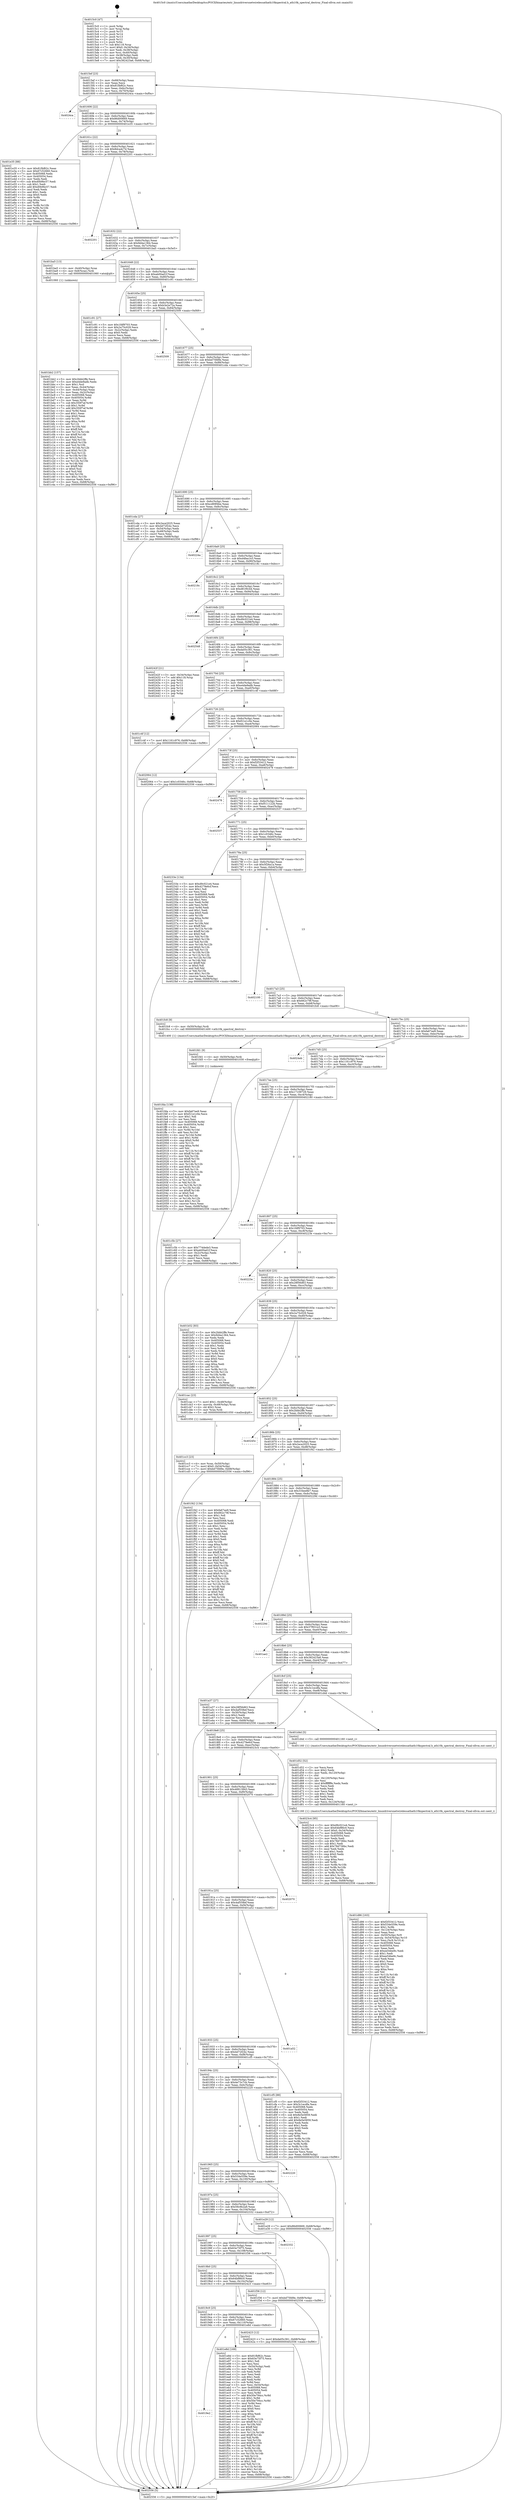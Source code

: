 digraph "0x4015c0" {
  label = "0x4015c0 (/mnt/c/Users/mathe/Desktop/tcc/POCII/binaries/extr_linuxdriversnetwirelessathath10kspectral.h_ath10k_spectral_destroy_Final-ollvm.out::main(0))"
  labelloc = "t"
  node[shape=record]

  Entry [label="",width=0.3,height=0.3,shape=circle,fillcolor=black,style=filled]
  "0x4015ef" [label="{
     0x4015ef [23]\l
     | [instrs]\l
     &nbsp;&nbsp;0x4015ef \<+3\>: mov -0x68(%rbp),%eax\l
     &nbsp;&nbsp;0x4015f2 \<+2\>: mov %eax,%ecx\l
     &nbsp;&nbsp;0x4015f4 \<+6\>: sub $0x81fbf62c,%ecx\l
     &nbsp;&nbsp;0x4015fa \<+3\>: mov %eax,-0x6c(%rbp)\l
     &nbsp;&nbsp;0x4015fd \<+3\>: mov %ecx,-0x70(%rbp)\l
     &nbsp;&nbsp;0x401600 \<+6\>: je 00000000004024ca \<main+0xf0a\>\l
  }"]
  "0x4024ca" [label="{
     0x4024ca\l
  }", style=dashed]
  "0x401606" [label="{
     0x401606 [22]\l
     | [instrs]\l
     &nbsp;&nbsp;0x401606 \<+5\>: jmp 000000000040160b \<main+0x4b\>\l
     &nbsp;&nbsp;0x40160b \<+3\>: mov -0x6c(%rbp),%eax\l
     &nbsp;&nbsp;0x40160e \<+5\>: sub $0x86d00669,%eax\l
     &nbsp;&nbsp;0x401613 \<+3\>: mov %eax,-0x74(%rbp)\l
     &nbsp;&nbsp;0x401616 \<+6\>: je 0000000000401e35 \<main+0x875\>\l
  }"]
  Exit [label="",width=0.3,height=0.3,shape=circle,fillcolor=black,style=filled,peripheries=2]
  "0x401e35" [label="{
     0x401e35 [88]\l
     | [instrs]\l
     &nbsp;&nbsp;0x401e35 \<+5\>: mov $0x81fbf62c,%eax\l
     &nbsp;&nbsp;0x401e3a \<+5\>: mov $0x67c52660,%ecx\l
     &nbsp;&nbsp;0x401e3f \<+7\>: mov 0x405068,%edx\l
     &nbsp;&nbsp;0x401e46 \<+7\>: mov 0x405054,%esi\l
     &nbsp;&nbsp;0x401e4d \<+2\>: mov %edx,%edi\l
     &nbsp;&nbsp;0x401e4f \<+6\>: sub $0xd0b9bc57,%edi\l
     &nbsp;&nbsp;0x401e55 \<+3\>: sub $0x1,%edi\l
     &nbsp;&nbsp;0x401e58 \<+6\>: add $0xd0b9bc57,%edi\l
     &nbsp;&nbsp;0x401e5e \<+3\>: imul %edi,%edx\l
     &nbsp;&nbsp;0x401e61 \<+3\>: and $0x1,%edx\l
     &nbsp;&nbsp;0x401e64 \<+3\>: cmp $0x0,%edx\l
     &nbsp;&nbsp;0x401e67 \<+4\>: sete %r8b\l
     &nbsp;&nbsp;0x401e6b \<+3\>: cmp $0xa,%esi\l
     &nbsp;&nbsp;0x401e6e \<+4\>: setl %r9b\l
     &nbsp;&nbsp;0x401e72 \<+3\>: mov %r8b,%r10b\l
     &nbsp;&nbsp;0x401e75 \<+3\>: and %r9b,%r10b\l
     &nbsp;&nbsp;0x401e78 \<+3\>: xor %r9b,%r8b\l
     &nbsp;&nbsp;0x401e7b \<+3\>: or %r8b,%r10b\l
     &nbsp;&nbsp;0x401e7e \<+4\>: test $0x1,%r10b\l
     &nbsp;&nbsp;0x401e82 \<+3\>: cmovne %ecx,%eax\l
     &nbsp;&nbsp;0x401e85 \<+3\>: mov %eax,-0x68(%rbp)\l
     &nbsp;&nbsp;0x401e88 \<+5\>: jmp 0000000000402556 \<main+0xf96\>\l
  }"]
  "0x40161c" [label="{
     0x40161c [22]\l
     | [instrs]\l
     &nbsp;&nbsp;0x40161c \<+5\>: jmp 0000000000401621 \<main+0x61\>\l
     &nbsp;&nbsp;0x401621 \<+3\>: mov -0x6c(%rbp),%eax\l
     &nbsp;&nbsp;0x401624 \<+5\>: sub $0x8dca4c7d,%eax\l
     &nbsp;&nbsp;0x401629 \<+3\>: mov %eax,-0x78(%rbp)\l
     &nbsp;&nbsp;0x40162c \<+6\>: je 0000000000402201 \<main+0xc41\>\l
  }"]
  "0x401fda" [label="{
     0x401fda [138]\l
     | [instrs]\l
     &nbsp;&nbsp;0x401fda \<+5\>: mov $0xfa67ee9,%eax\l
     &nbsp;&nbsp;0x401fdf \<+5\>: mov $0xf21e1c0e,%ecx\l
     &nbsp;&nbsp;0x401fe4 \<+2\>: mov $0x1,%dl\l
     &nbsp;&nbsp;0x401fe6 \<+2\>: xor %esi,%esi\l
     &nbsp;&nbsp;0x401fe8 \<+8\>: mov 0x405068,%r8d\l
     &nbsp;&nbsp;0x401ff0 \<+8\>: mov 0x405054,%r9d\l
     &nbsp;&nbsp;0x401ff8 \<+3\>: sub $0x1,%esi\l
     &nbsp;&nbsp;0x401ffb \<+3\>: mov %r8d,%r10d\l
     &nbsp;&nbsp;0x401ffe \<+3\>: add %esi,%r10d\l
     &nbsp;&nbsp;0x402001 \<+4\>: imul %r10d,%r8d\l
     &nbsp;&nbsp;0x402005 \<+4\>: and $0x1,%r8d\l
     &nbsp;&nbsp;0x402009 \<+4\>: cmp $0x0,%r8d\l
     &nbsp;&nbsp;0x40200d \<+4\>: sete %r11b\l
     &nbsp;&nbsp;0x402011 \<+4\>: cmp $0xa,%r9d\l
     &nbsp;&nbsp;0x402015 \<+3\>: setl %bl\l
     &nbsp;&nbsp;0x402018 \<+3\>: mov %r11b,%r14b\l
     &nbsp;&nbsp;0x40201b \<+4\>: xor $0xff,%r14b\l
     &nbsp;&nbsp;0x40201f \<+3\>: mov %bl,%r15b\l
     &nbsp;&nbsp;0x402022 \<+4\>: xor $0xff,%r15b\l
     &nbsp;&nbsp;0x402026 \<+3\>: xor $0x0,%dl\l
     &nbsp;&nbsp;0x402029 \<+3\>: mov %r14b,%r12b\l
     &nbsp;&nbsp;0x40202c \<+4\>: and $0x0,%r12b\l
     &nbsp;&nbsp;0x402030 \<+3\>: and %dl,%r11b\l
     &nbsp;&nbsp;0x402033 \<+3\>: mov %r15b,%r13b\l
     &nbsp;&nbsp;0x402036 \<+4\>: and $0x0,%r13b\l
     &nbsp;&nbsp;0x40203a \<+2\>: and %dl,%bl\l
     &nbsp;&nbsp;0x40203c \<+3\>: or %r11b,%r12b\l
     &nbsp;&nbsp;0x40203f \<+3\>: or %bl,%r13b\l
     &nbsp;&nbsp;0x402042 \<+3\>: xor %r13b,%r12b\l
     &nbsp;&nbsp;0x402045 \<+3\>: or %r15b,%r14b\l
     &nbsp;&nbsp;0x402048 \<+4\>: xor $0xff,%r14b\l
     &nbsp;&nbsp;0x40204c \<+3\>: or $0x0,%dl\l
     &nbsp;&nbsp;0x40204f \<+3\>: and %dl,%r14b\l
     &nbsp;&nbsp;0x402052 \<+3\>: or %r14b,%r12b\l
     &nbsp;&nbsp;0x402055 \<+4\>: test $0x1,%r12b\l
     &nbsp;&nbsp;0x402059 \<+3\>: cmovne %ecx,%eax\l
     &nbsp;&nbsp;0x40205c \<+3\>: mov %eax,-0x68(%rbp)\l
     &nbsp;&nbsp;0x40205f \<+5\>: jmp 0000000000402556 \<main+0xf96\>\l
  }"]
  "0x402201" [label="{
     0x402201\l
  }", style=dashed]
  "0x401632" [label="{
     0x401632 [22]\l
     | [instrs]\l
     &nbsp;&nbsp;0x401632 \<+5\>: jmp 0000000000401637 \<main+0x77\>\l
     &nbsp;&nbsp;0x401637 \<+3\>: mov -0x6c(%rbp),%eax\l
     &nbsp;&nbsp;0x40163a \<+5\>: sub $0x9d4a1364,%eax\l
     &nbsp;&nbsp;0x40163f \<+3\>: mov %eax,-0x7c(%rbp)\l
     &nbsp;&nbsp;0x401642 \<+6\>: je 0000000000401ba5 \<main+0x5e5\>\l
  }"]
  "0x401fd1" [label="{
     0x401fd1 [9]\l
     | [instrs]\l
     &nbsp;&nbsp;0x401fd1 \<+4\>: mov -0x50(%rbp),%rdi\l
     &nbsp;&nbsp;0x401fd5 \<+5\>: call 0000000000401030 \<free@plt\>\l
     | [calls]\l
     &nbsp;&nbsp;0x401030 \{1\} (unknown)\l
  }"]
  "0x401ba5" [label="{
     0x401ba5 [13]\l
     | [instrs]\l
     &nbsp;&nbsp;0x401ba5 \<+4\>: mov -0x40(%rbp),%rax\l
     &nbsp;&nbsp;0x401ba9 \<+4\>: mov 0x8(%rax),%rdi\l
     &nbsp;&nbsp;0x401bad \<+5\>: call 0000000000401060 \<atoi@plt\>\l
     | [calls]\l
     &nbsp;&nbsp;0x401060 \{1\} (unknown)\l
  }"]
  "0x401648" [label="{
     0x401648 [22]\l
     | [instrs]\l
     &nbsp;&nbsp;0x401648 \<+5\>: jmp 000000000040164d \<main+0x8d\>\l
     &nbsp;&nbsp;0x40164d \<+3\>: mov -0x6c(%rbp),%eax\l
     &nbsp;&nbsp;0x401650 \<+5\>: sub $0xab00ad1f,%eax\l
     &nbsp;&nbsp;0x401655 \<+3\>: mov %eax,-0x80(%rbp)\l
     &nbsp;&nbsp;0x401658 \<+6\>: je 0000000000401c91 \<main+0x6d1\>\l
  }"]
  "0x4019e2" [label="{
     0x4019e2\l
  }", style=dashed]
  "0x401c91" [label="{
     0x401c91 [27]\l
     | [instrs]\l
     &nbsp;&nbsp;0x401c91 \<+5\>: mov $0x1fdf9703,%eax\l
     &nbsp;&nbsp;0x401c96 \<+5\>: mov $0x2a75c029,%ecx\l
     &nbsp;&nbsp;0x401c9b \<+3\>: mov -0x2c(%rbp),%edx\l
     &nbsp;&nbsp;0x401c9e \<+3\>: cmp $0x0,%edx\l
     &nbsp;&nbsp;0x401ca1 \<+3\>: cmove %ecx,%eax\l
     &nbsp;&nbsp;0x401ca4 \<+3\>: mov %eax,-0x68(%rbp)\l
     &nbsp;&nbsp;0x401ca7 \<+5\>: jmp 0000000000402556 \<main+0xf96\>\l
  }"]
  "0x40165e" [label="{
     0x40165e [25]\l
     | [instrs]\l
     &nbsp;&nbsp;0x40165e \<+5\>: jmp 0000000000401663 \<main+0xa3\>\l
     &nbsp;&nbsp;0x401663 \<+3\>: mov -0x6c(%rbp),%eax\l
     &nbsp;&nbsp;0x401666 \<+5\>: sub $0xb3e2e72a,%eax\l
     &nbsp;&nbsp;0x40166b \<+6\>: mov %eax,-0x84(%rbp)\l
     &nbsp;&nbsp;0x401671 \<+6\>: je 0000000000402509 \<main+0xf49\>\l
  }"]
  "0x401e8d" [label="{
     0x401e8d [169]\l
     | [instrs]\l
     &nbsp;&nbsp;0x401e8d \<+5\>: mov $0x81fbf62c,%eax\l
     &nbsp;&nbsp;0x401e92 \<+5\>: mov $0x63e75f75,%ecx\l
     &nbsp;&nbsp;0x401e97 \<+2\>: mov $0x1,%dl\l
     &nbsp;&nbsp;0x401e99 \<+2\>: xor %esi,%esi\l
     &nbsp;&nbsp;0x401e9b \<+3\>: mov -0x54(%rbp),%edi\l
     &nbsp;&nbsp;0x401e9e \<+3\>: mov %esi,%r8d\l
     &nbsp;&nbsp;0x401ea1 \<+3\>: sub %edi,%r8d\l
     &nbsp;&nbsp;0x401ea4 \<+2\>: mov %esi,%edi\l
     &nbsp;&nbsp;0x401ea6 \<+3\>: sub $0x1,%edi\l
     &nbsp;&nbsp;0x401ea9 \<+3\>: add %edi,%r8d\l
     &nbsp;&nbsp;0x401eac \<+3\>: sub %r8d,%esi\l
     &nbsp;&nbsp;0x401eaf \<+3\>: mov %esi,-0x54(%rbp)\l
     &nbsp;&nbsp;0x401eb2 \<+7\>: mov 0x405068,%esi\l
     &nbsp;&nbsp;0x401eb9 \<+7\>: mov 0x405054,%edi\l
     &nbsp;&nbsp;0x401ec0 \<+3\>: mov %esi,%r8d\l
     &nbsp;&nbsp;0x401ec3 \<+7\>: add $0x50e794cc,%r8d\l
     &nbsp;&nbsp;0x401eca \<+4\>: sub $0x1,%r8d\l
     &nbsp;&nbsp;0x401ece \<+7\>: sub $0x50e794cc,%r8d\l
     &nbsp;&nbsp;0x401ed5 \<+4\>: imul %r8d,%esi\l
     &nbsp;&nbsp;0x401ed9 \<+3\>: and $0x1,%esi\l
     &nbsp;&nbsp;0x401edc \<+3\>: cmp $0x0,%esi\l
     &nbsp;&nbsp;0x401edf \<+4\>: sete %r9b\l
     &nbsp;&nbsp;0x401ee3 \<+3\>: cmp $0xa,%edi\l
     &nbsp;&nbsp;0x401ee6 \<+4\>: setl %r10b\l
     &nbsp;&nbsp;0x401eea \<+3\>: mov %r9b,%r11b\l
     &nbsp;&nbsp;0x401eed \<+4\>: xor $0xff,%r11b\l
     &nbsp;&nbsp;0x401ef1 \<+3\>: mov %r10b,%bl\l
     &nbsp;&nbsp;0x401ef4 \<+3\>: xor $0xff,%bl\l
     &nbsp;&nbsp;0x401ef7 \<+3\>: xor $0x1,%dl\l
     &nbsp;&nbsp;0x401efa \<+3\>: mov %r11b,%r14b\l
     &nbsp;&nbsp;0x401efd \<+4\>: and $0xff,%r14b\l
     &nbsp;&nbsp;0x401f01 \<+3\>: and %dl,%r9b\l
     &nbsp;&nbsp;0x401f04 \<+3\>: mov %bl,%r15b\l
     &nbsp;&nbsp;0x401f07 \<+4\>: and $0xff,%r15b\l
     &nbsp;&nbsp;0x401f0b \<+3\>: and %dl,%r10b\l
     &nbsp;&nbsp;0x401f0e \<+3\>: or %r9b,%r14b\l
     &nbsp;&nbsp;0x401f11 \<+3\>: or %r10b,%r15b\l
     &nbsp;&nbsp;0x401f14 \<+3\>: xor %r15b,%r14b\l
     &nbsp;&nbsp;0x401f17 \<+3\>: or %bl,%r11b\l
     &nbsp;&nbsp;0x401f1a \<+4\>: xor $0xff,%r11b\l
     &nbsp;&nbsp;0x401f1e \<+3\>: or $0x1,%dl\l
     &nbsp;&nbsp;0x401f21 \<+3\>: and %dl,%r11b\l
     &nbsp;&nbsp;0x401f24 \<+3\>: or %r11b,%r14b\l
     &nbsp;&nbsp;0x401f27 \<+4\>: test $0x1,%r14b\l
     &nbsp;&nbsp;0x401f2b \<+3\>: cmovne %ecx,%eax\l
     &nbsp;&nbsp;0x401f2e \<+3\>: mov %eax,-0x68(%rbp)\l
     &nbsp;&nbsp;0x401f31 \<+5\>: jmp 0000000000402556 \<main+0xf96\>\l
  }"]
  "0x402509" [label="{
     0x402509\l
  }", style=dashed]
  "0x401677" [label="{
     0x401677 [25]\l
     | [instrs]\l
     &nbsp;&nbsp;0x401677 \<+5\>: jmp 000000000040167c \<main+0xbc\>\l
     &nbsp;&nbsp;0x40167c \<+3\>: mov -0x6c(%rbp),%eax\l
     &nbsp;&nbsp;0x40167f \<+5\>: sub $0xbd75fd9e,%eax\l
     &nbsp;&nbsp;0x401684 \<+6\>: mov %eax,-0x88(%rbp)\l
     &nbsp;&nbsp;0x40168a \<+6\>: je 0000000000401cda \<main+0x71a\>\l
  }"]
  "0x4019c9" [label="{
     0x4019c9 [25]\l
     | [instrs]\l
     &nbsp;&nbsp;0x4019c9 \<+5\>: jmp 00000000004019ce \<main+0x40e\>\l
     &nbsp;&nbsp;0x4019ce \<+3\>: mov -0x6c(%rbp),%eax\l
     &nbsp;&nbsp;0x4019d1 \<+5\>: sub $0x67c52660,%eax\l
     &nbsp;&nbsp;0x4019d6 \<+6\>: mov %eax,-0x110(%rbp)\l
     &nbsp;&nbsp;0x4019dc \<+6\>: je 0000000000401e8d \<main+0x8cd\>\l
  }"]
  "0x401cda" [label="{
     0x401cda [27]\l
     | [instrs]\l
     &nbsp;&nbsp;0x401cda \<+5\>: mov $0x2ece2025,%eax\l
     &nbsp;&nbsp;0x401cdf \<+5\>: mov $0x4d72f24c,%ecx\l
     &nbsp;&nbsp;0x401ce4 \<+3\>: mov -0x54(%rbp),%edx\l
     &nbsp;&nbsp;0x401ce7 \<+3\>: cmp -0x48(%rbp),%edx\l
     &nbsp;&nbsp;0x401cea \<+3\>: cmovl %ecx,%eax\l
     &nbsp;&nbsp;0x401ced \<+3\>: mov %eax,-0x68(%rbp)\l
     &nbsp;&nbsp;0x401cf0 \<+5\>: jmp 0000000000402556 \<main+0xf96\>\l
  }"]
  "0x401690" [label="{
     0x401690 [25]\l
     | [instrs]\l
     &nbsp;&nbsp;0x401690 \<+5\>: jmp 0000000000401695 \<main+0xd5\>\l
     &nbsp;&nbsp;0x401695 \<+3\>: mov -0x6c(%rbp),%eax\l
     &nbsp;&nbsp;0x401698 \<+5\>: sub $0xcd69f4be,%eax\l
     &nbsp;&nbsp;0x40169d \<+6\>: mov %eax,-0x8c(%rbp)\l
     &nbsp;&nbsp;0x4016a3 \<+6\>: je 000000000040224a \<main+0xc8a\>\l
  }"]
  "0x402423" [label="{
     0x402423 [12]\l
     | [instrs]\l
     &nbsp;&nbsp;0x402423 \<+7\>: movl $0xda05c361,-0x68(%rbp)\l
     &nbsp;&nbsp;0x40242a \<+5\>: jmp 0000000000402556 \<main+0xf96\>\l
  }"]
  "0x40224a" [label="{
     0x40224a\l
  }", style=dashed]
  "0x4016a9" [label="{
     0x4016a9 [25]\l
     | [instrs]\l
     &nbsp;&nbsp;0x4016a9 \<+5\>: jmp 00000000004016ae \<main+0xee\>\l
     &nbsp;&nbsp;0x4016ae \<+3\>: mov -0x6c(%rbp),%eax\l
     &nbsp;&nbsp;0x4016b1 \<+5\>: sub $0xd4fea1e3,%eax\l
     &nbsp;&nbsp;0x4016b6 \<+6\>: mov %eax,-0x90(%rbp)\l
     &nbsp;&nbsp;0x4016bc \<+6\>: je 000000000040218c \<main+0xbcc\>\l
  }"]
  "0x4019b0" [label="{
     0x4019b0 [25]\l
     | [instrs]\l
     &nbsp;&nbsp;0x4019b0 \<+5\>: jmp 00000000004019b5 \<main+0x3f5\>\l
     &nbsp;&nbsp;0x4019b5 \<+3\>: mov -0x6c(%rbp),%eax\l
     &nbsp;&nbsp;0x4019b8 \<+5\>: sub $0x64bf86c0,%eax\l
     &nbsp;&nbsp;0x4019bd \<+6\>: mov %eax,-0x10c(%rbp)\l
     &nbsp;&nbsp;0x4019c3 \<+6\>: je 0000000000402423 \<main+0xe63\>\l
  }"]
  "0x40218c" [label="{
     0x40218c\l
  }", style=dashed]
  "0x4016c2" [label="{
     0x4016c2 [25]\l
     | [instrs]\l
     &nbsp;&nbsp;0x4016c2 \<+5\>: jmp 00000000004016c7 \<main+0x107\>\l
     &nbsp;&nbsp;0x4016c7 \<+3\>: mov -0x6c(%rbp),%eax\l
     &nbsp;&nbsp;0x4016ca \<+5\>: sub $0xd81f0c44,%eax\l
     &nbsp;&nbsp;0x4016cf \<+6\>: mov %eax,-0x94(%rbp)\l
     &nbsp;&nbsp;0x4016d5 \<+6\>: je 0000000000402444 \<main+0xe84\>\l
  }"]
  "0x401f36" [label="{
     0x401f36 [12]\l
     | [instrs]\l
     &nbsp;&nbsp;0x401f36 \<+7\>: movl $0xbd75fd9e,-0x68(%rbp)\l
     &nbsp;&nbsp;0x401f3d \<+5\>: jmp 0000000000402556 \<main+0xf96\>\l
  }"]
  "0x402444" [label="{
     0x402444\l
  }", style=dashed]
  "0x4016db" [label="{
     0x4016db [25]\l
     | [instrs]\l
     &nbsp;&nbsp;0x4016db \<+5\>: jmp 00000000004016e0 \<main+0x120\>\l
     &nbsp;&nbsp;0x4016e0 \<+3\>: mov -0x6c(%rbp),%eax\l
     &nbsp;&nbsp;0x4016e3 \<+5\>: sub $0xd9c021e4,%eax\l
     &nbsp;&nbsp;0x4016e8 \<+6\>: mov %eax,-0x98(%rbp)\l
     &nbsp;&nbsp;0x4016ee \<+6\>: je 0000000000402548 \<main+0xf88\>\l
  }"]
  "0x401997" [label="{
     0x401997 [25]\l
     | [instrs]\l
     &nbsp;&nbsp;0x401997 \<+5\>: jmp 000000000040199c \<main+0x3dc\>\l
     &nbsp;&nbsp;0x40199c \<+3\>: mov -0x6c(%rbp),%eax\l
     &nbsp;&nbsp;0x40199f \<+5\>: sub $0x63e75f75,%eax\l
     &nbsp;&nbsp;0x4019a4 \<+6\>: mov %eax,-0x108(%rbp)\l
     &nbsp;&nbsp;0x4019aa \<+6\>: je 0000000000401f36 \<main+0x976\>\l
  }"]
  "0x402548" [label="{
     0x402548\l
  }", style=dashed]
  "0x4016f4" [label="{
     0x4016f4 [25]\l
     | [instrs]\l
     &nbsp;&nbsp;0x4016f4 \<+5\>: jmp 00000000004016f9 \<main+0x139\>\l
     &nbsp;&nbsp;0x4016f9 \<+3\>: mov -0x6c(%rbp),%eax\l
     &nbsp;&nbsp;0x4016fc \<+5\>: sub $0xda05c361,%eax\l
     &nbsp;&nbsp;0x401701 \<+6\>: mov %eax,-0x9c(%rbp)\l
     &nbsp;&nbsp;0x401707 \<+6\>: je 000000000040242f \<main+0xe6f\>\l
  }"]
  "0x402332" [label="{
     0x402332\l
  }", style=dashed]
  "0x40242f" [label="{
     0x40242f [21]\l
     | [instrs]\l
     &nbsp;&nbsp;0x40242f \<+3\>: mov -0x34(%rbp),%eax\l
     &nbsp;&nbsp;0x402432 \<+7\>: add $0x118,%rsp\l
     &nbsp;&nbsp;0x402439 \<+1\>: pop %rbx\l
     &nbsp;&nbsp;0x40243a \<+2\>: pop %r12\l
     &nbsp;&nbsp;0x40243c \<+2\>: pop %r13\l
     &nbsp;&nbsp;0x40243e \<+2\>: pop %r14\l
     &nbsp;&nbsp;0x402440 \<+2\>: pop %r15\l
     &nbsp;&nbsp;0x402442 \<+1\>: pop %rbp\l
     &nbsp;&nbsp;0x402443 \<+1\>: ret\l
  }"]
  "0x40170d" [label="{
     0x40170d [25]\l
     | [instrs]\l
     &nbsp;&nbsp;0x40170d \<+5\>: jmp 0000000000401712 \<main+0x152\>\l
     &nbsp;&nbsp;0x401712 \<+3\>: mov -0x6c(%rbp),%eax\l
     &nbsp;&nbsp;0x401715 \<+5\>: sub $0xe4de9adb,%eax\l
     &nbsp;&nbsp;0x40171a \<+6\>: mov %eax,-0xa0(%rbp)\l
     &nbsp;&nbsp;0x401720 \<+6\>: je 0000000000401c4f \<main+0x68f\>\l
  }"]
  "0x40197e" [label="{
     0x40197e [25]\l
     | [instrs]\l
     &nbsp;&nbsp;0x40197e \<+5\>: jmp 0000000000401983 \<main+0x3c3\>\l
     &nbsp;&nbsp;0x401983 \<+3\>: mov -0x6c(%rbp),%eax\l
     &nbsp;&nbsp;0x401986 \<+5\>: sub $0x59c9b2a9,%eax\l
     &nbsp;&nbsp;0x40198b \<+6\>: mov %eax,-0x104(%rbp)\l
     &nbsp;&nbsp;0x401991 \<+6\>: je 0000000000402332 \<main+0xd72\>\l
  }"]
  "0x401c4f" [label="{
     0x401c4f [12]\l
     | [instrs]\l
     &nbsp;&nbsp;0x401c4f \<+7\>: movl $0x1161c976,-0x68(%rbp)\l
     &nbsp;&nbsp;0x401c56 \<+5\>: jmp 0000000000402556 \<main+0xf96\>\l
  }"]
  "0x401726" [label="{
     0x401726 [25]\l
     | [instrs]\l
     &nbsp;&nbsp;0x401726 \<+5\>: jmp 000000000040172b \<main+0x16b\>\l
     &nbsp;&nbsp;0x40172b \<+3\>: mov -0x6c(%rbp),%eax\l
     &nbsp;&nbsp;0x40172e \<+5\>: sub $0xf21e1c0e,%eax\l
     &nbsp;&nbsp;0x401733 \<+6\>: mov %eax,-0xa4(%rbp)\l
     &nbsp;&nbsp;0x401739 \<+6\>: je 0000000000402064 \<main+0xaa4\>\l
  }"]
  "0x401e29" [label="{
     0x401e29 [12]\l
     | [instrs]\l
     &nbsp;&nbsp;0x401e29 \<+7\>: movl $0x86d00669,-0x68(%rbp)\l
     &nbsp;&nbsp;0x401e30 \<+5\>: jmp 0000000000402556 \<main+0xf96\>\l
  }"]
  "0x402064" [label="{
     0x402064 [12]\l
     | [instrs]\l
     &nbsp;&nbsp;0x402064 \<+7\>: movl $0x1c0346c,-0x68(%rbp)\l
     &nbsp;&nbsp;0x40206b \<+5\>: jmp 0000000000402556 \<main+0xf96\>\l
  }"]
  "0x40173f" [label="{
     0x40173f [25]\l
     | [instrs]\l
     &nbsp;&nbsp;0x40173f \<+5\>: jmp 0000000000401744 \<main+0x184\>\l
     &nbsp;&nbsp;0x401744 \<+3\>: mov -0x6c(%rbp),%eax\l
     &nbsp;&nbsp;0x401747 \<+5\>: sub $0xf2f33412,%eax\l
     &nbsp;&nbsp;0x40174c \<+6\>: mov %eax,-0xa8(%rbp)\l
     &nbsp;&nbsp;0x401752 \<+6\>: je 0000000000402478 \<main+0xeb8\>\l
  }"]
  "0x401965" [label="{
     0x401965 [25]\l
     | [instrs]\l
     &nbsp;&nbsp;0x401965 \<+5\>: jmp 000000000040196a \<main+0x3aa\>\l
     &nbsp;&nbsp;0x40196a \<+3\>: mov -0x6c(%rbp),%eax\l
     &nbsp;&nbsp;0x40196d \<+5\>: sub $0x534e559e,%eax\l
     &nbsp;&nbsp;0x401972 \<+6\>: mov %eax,-0x100(%rbp)\l
     &nbsp;&nbsp;0x401978 \<+6\>: je 0000000000401e29 \<main+0x869\>\l
  }"]
  "0x402478" [label="{
     0x402478\l
  }", style=dashed]
  "0x401758" [label="{
     0x401758 [25]\l
     | [instrs]\l
     &nbsp;&nbsp;0x401758 \<+5\>: jmp 000000000040175d \<main+0x19d\>\l
     &nbsp;&nbsp;0x40175d \<+3\>: mov -0x6c(%rbp),%eax\l
     &nbsp;&nbsp;0x401760 \<+5\>: sub $0xf511122b,%eax\l
     &nbsp;&nbsp;0x401765 \<+6\>: mov %eax,-0xac(%rbp)\l
     &nbsp;&nbsp;0x40176b \<+6\>: je 0000000000402537 \<main+0xf77\>\l
  }"]
  "0x402220" [label="{
     0x402220\l
  }", style=dashed]
  "0x402537" [label="{
     0x402537\l
  }", style=dashed]
  "0x401771" [label="{
     0x401771 [25]\l
     | [instrs]\l
     &nbsp;&nbsp;0x401771 \<+5\>: jmp 0000000000401776 \<main+0x1b6\>\l
     &nbsp;&nbsp;0x401776 \<+3\>: mov -0x6c(%rbp),%eax\l
     &nbsp;&nbsp;0x401779 \<+5\>: sub $0x1c0346c,%eax\l
     &nbsp;&nbsp;0x40177e \<+6\>: mov %eax,-0xb0(%rbp)\l
     &nbsp;&nbsp;0x401784 \<+6\>: je 000000000040233e \<main+0xd7e\>\l
  }"]
  "0x401d86" [label="{
     0x401d86 [163]\l
     | [instrs]\l
     &nbsp;&nbsp;0x401d86 \<+5\>: mov $0xf2f33412,%ecx\l
     &nbsp;&nbsp;0x401d8b \<+5\>: mov $0x534e559e,%edx\l
     &nbsp;&nbsp;0x401d90 \<+3\>: mov $0x1,%r8b\l
     &nbsp;&nbsp;0x401d93 \<+6\>: mov -0x124(%rbp),%esi\l
     &nbsp;&nbsp;0x401d99 \<+3\>: imul %eax,%esi\l
     &nbsp;&nbsp;0x401d9c \<+4\>: mov -0x50(%rbp),%r9\l
     &nbsp;&nbsp;0x401da0 \<+4\>: movslq -0x54(%rbp),%r10\l
     &nbsp;&nbsp;0x401da4 \<+4\>: mov %esi,(%r9,%r10,4)\l
     &nbsp;&nbsp;0x401da8 \<+7\>: mov 0x405068,%eax\l
     &nbsp;&nbsp;0x401daf \<+7\>: mov 0x405054,%esi\l
     &nbsp;&nbsp;0x401db6 \<+2\>: mov %eax,%edi\l
     &nbsp;&nbsp;0x401db8 \<+6\>: add $0xee54be9c,%edi\l
     &nbsp;&nbsp;0x401dbe \<+3\>: sub $0x1,%edi\l
     &nbsp;&nbsp;0x401dc1 \<+6\>: sub $0xee54be9c,%edi\l
     &nbsp;&nbsp;0x401dc7 \<+3\>: imul %edi,%eax\l
     &nbsp;&nbsp;0x401dca \<+3\>: and $0x1,%eax\l
     &nbsp;&nbsp;0x401dcd \<+3\>: cmp $0x0,%eax\l
     &nbsp;&nbsp;0x401dd0 \<+4\>: sete %r11b\l
     &nbsp;&nbsp;0x401dd4 \<+3\>: cmp $0xa,%esi\l
     &nbsp;&nbsp;0x401dd7 \<+3\>: setl %bl\l
     &nbsp;&nbsp;0x401dda \<+3\>: mov %r11b,%r14b\l
     &nbsp;&nbsp;0x401ddd \<+4\>: xor $0xff,%r14b\l
     &nbsp;&nbsp;0x401de1 \<+3\>: mov %bl,%r15b\l
     &nbsp;&nbsp;0x401de4 \<+4\>: xor $0xff,%r15b\l
     &nbsp;&nbsp;0x401de8 \<+4\>: xor $0x1,%r8b\l
     &nbsp;&nbsp;0x401dec \<+3\>: mov %r14b,%r12b\l
     &nbsp;&nbsp;0x401def \<+4\>: and $0xff,%r12b\l
     &nbsp;&nbsp;0x401df3 \<+3\>: and %r8b,%r11b\l
     &nbsp;&nbsp;0x401df6 \<+3\>: mov %r15b,%r13b\l
     &nbsp;&nbsp;0x401df9 \<+4\>: and $0xff,%r13b\l
     &nbsp;&nbsp;0x401dfd \<+3\>: and %r8b,%bl\l
     &nbsp;&nbsp;0x401e00 \<+3\>: or %r11b,%r12b\l
     &nbsp;&nbsp;0x401e03 \<+3\>: or %bl,%r13b\l
     &nbsp;&nbsp;0x401e06 \<+3\>: xor %r13b,%r12b\l
     &nbsp;&nbsp;0x401e09 \<+3\>: or %r15b,%r14b\l
     &nbsp;&nbsp;0x401e0c \<+4\>: xor $0xff,%r14b\l
     &nbsp;&nbsp;0x401e10 \<+4\>: or $0x1,%r8b\l
     &nbsp;&nbsp;0x401e14 \<+3\>: and %r8b,%r14b\l
     &nbsp;&nbsp;0x401e17 \<+3\>: or %r14b,%r12b\l
     &nbsp;&nbsp;0x401e1a \<+4\>: test $0x1,%r12b\l
     &nbsp;&nbsp;0x401e1e \<+3\>: cmovne %edx,%ecx\l
     &nbsp;&nbsp;0x401e21 \<+3\>: mov %ecx,-0x68(%rbp)\l
     &nbsp;&nbsp;0x401e24 \<+5\>: jmp 0000000000402556 \<main+0xf96\>\l
  }"]
  "0x40233e" [label="{
     0x40233e [134]\l
     | [instrs]\l
     &nbsp;&nbsp;0x40233e \<+5\>: mov $0xd9c021e4,%eax\l
     &nbsp;&nbsp;0x402343 \<+5\>: mov $0x4279e6cf,%ecx\l
     &nbsp;&nbsp;0x402348 \<+2\>: mov $0x1,%dl\l
     &nbsp;&nbsp;0x40234a \<+2\>: xor %esi,%esi\l
     &nbsp;&nbsp;0x40234c \<+7\>: mov 0x405068,%edi\l
     &nbsp;&nbsp;0x402353 \<+8\>: mov 0x405054,%r8d\l
     &nbsp;&nbsp;0x40235b \<+3\>: sub $0x1,%esi\l
     &nbsp;&nbsp;0x40235e \<+3\>: mov %edi,%r9d\l
     &nbsp;&nbsp;0x402361 \<+3\>: add %esi,%r9d\l
     &nbsp;&nbsp;0x402364 \<+4\>: imul %r9d,%edi\l
     &nbsp;&nbsp;0x402368 \<+3\>: and $0x1,%edi\l
     &nbsp;&nbsp;0x40236b \<+3\>: cmp $0x0,%edi\l
     &nbsp;&nbsp;0x40236e \<+4\>: sete %r10b\l
     &nbsp;&nbsp;0x402372 \<+4\>: cmp $0xa,%r8d\l
     &nbsp;&nbsp;0x402376 \<+4\>: setl %r11b\l
     &nbsp;&nbsp;0x40237a \<+3\>: mov %r10b,%bl\l
     &nbsp;&nbsp;0x40237d \<+3\>: xor $0xff,%bl\l
     &nbsp;&nbsp;0x402380 \<+3\>: mov %r11b,%r14b\l
     &nbsp;&nbsp;0x402383 \<+4\>: xor $0xff,%r14b\l
     &nbsp;&nbsp;0x402387 \<+3\>: xor $0x0,%dl\l
     &nbsp;&nbsp;0x40238a \<+3\>: mov %bl,%r15b\l
     &nbsp;&nbsp;0x40238d \<+4\>: and $0x0,%r15b\l
     &nbsp;&nbsp;0x402391 \<+3\>: and %dl,%r10b\l
     &nbsp;&nbsp;0x402394 \<+3\>: mov %r14b,%r12b\l
     &nbsp;&nbsp;0x402397 \<+4\>: and $0x0,%r12b\l
     &nbsp;&nbsp;0x40239b \<+3\>: and %dl,%r11b\l
     &nbsp;&nbsp;0x40239e \<+3\>: or %r10b,%r15b\l
     &nbsp;&nbsp;0x4023a1 \<+3\>: or %r11b,%r12b\l
     &nbsp;&nbsp;0x4023a4 \<+3\>: xor %r12b,%r15b\l
     &nbsp;&nbsp;0x4023a7 \<+3\>: or %r14b,%bl\l
     &nbsp;&nbsp;0x4023aa \<+3\>: xor $0xff,%bl\l
     &nbsp;&nbsp;0x4023ad \<+3\>: or $0x0,%dl\l
     &nbsp;&nbsp;0x4023b0 \<+2\>: and %dl,%bl\l
     &nbsp;&nbsp;0x4023b2 \<+3\>: or %bl,%r15b\l
     &nbsp;&nbsp;0x4023b5 \<+4\>: test $0x1,%r15b\l
     &nbsp;&nbsp;0x4023b9 \<+3\>: cmovne %ecx,%eax\l
     &nbsp;&nbsp;0x4023bc \<+3\>: mov %eax,-0x68(%rbp)\l
     &nbsp;&nbsp;0x4023bf \<+5\>: jmp 0000000000402556 \<main+0xf96\>\l
  }"]
  "0x40178a" [label="{
     0x40178a [25]\l
     | [instrs]\l
     &nbsp;&nbsp;0x40178a \<+5\>: jmp 000000000040178f \<main+0x1cf\>\l
     &nbsp;&nbsp;0x40178f \<+3\>: mov -0x6c(%rbp),%eax\l
     &nbsp;&nbsp;0x401792 \<+5\>: sub $0x5f26a1a,%eax\l
     &nbsp;&nbsp;0x401797 \<+6\>: mov %eax,-0xb4(%rbp)\l
     &nbsp;&nbsp;0x40179d \<+6\>: je 0000000000402100 \<main+0xb40\>\l
  }"]
  "0x401d52" [label="{
     0x401d52 [52]\l
     | [instrs]\l
     &nbsp;&nbsp;0x401d52 \<+2\>: xor %ecx,%ecx\l
     &nbsp;&nbsp;0x401d54 \<+5\>: mov $0x2,%edx\l
     &nbsp;&nbsp;0x401d59 \<+6\>: mov %edx,-0x120(%rbp)\l
     &nbsp;&nbsp;0x401d5f \<+1\>: cltd\l
     &nbsp;&nbsp;0x401d60 \<+6\>: mov -0x120(%rbp),%esi\l
     &nbsp;&nbsp;0x401d66 \<+2\>: idiv %esi\l
     &nbsp;&nbsp;0x401d68 \<+6\>: imul $0xfffffffe,%edx,%edx\l
     &nbsp;&nbsp;0x401d6e \<+2\>: mov %ecx,%edi\l
     &nbsp;&nbsp;0x401d70 \<+2\>: sub %edx,%edi\l
     &nbsp;&nbsp;0x401d72 \<+2\>: mov %ecx,%edx\l
     &nbsp;&nbsp;0x401d74 \<+3\>: sub $0x1,%edx\l
     &nbsp;&nbsp;0x401d77 \<+2\>: add %edx,%edi\l
     &nbsp;&nbsp;0x401d79 \<+2\>: sub %edi,%ecx\l
     &nbsp;&nbsp;0x401d7b \<+6\>: mov %ecx,-0x124(%rbp)\l
     &nbsp;&nbsp;0x401d81 \<+5\>: call 0000000000401160 \<next_i\>\l
     | [calls]\l
     &nbsp;&nbsp;0x401160 \{1\} (/mnt/c/Users/mathe/Desktop/tcc/POCII/binaries/extr_linuxdriversnetwirelessathath10kspectral.h_ath10k_spectral_destroy_Final-ollvm.out::next_i)\l
  }"]
  "0x402100" [label="{
     0x402100\l
  }", style=dashed]
  "0x4017a3" [label="{
     0x4017a3 [25]\l
     | [instrs]\l
     &nbsp;&nbsp;0x4017a3 \<+5\>: jmp 00000000004017a8 \<main+0x1e8\>\l
     &nbsp;&nbsp;0x4017a8 \<+3\>: mov -0x6c(%rbp),%eax\l
     &nbsp;&nbsp;0x4017ab \<+5\>: sub $0x662c79f,%eax\l
     &nbsp;&nbsp;0x4017b0 \<+6\>: mov %eax,-0xb8(%rbp)\l
     &nbsp;&nbsp;0x4017b6 \<+6\>: je 0000000000401fc8 \<main+0xa08\>\l
  }"]
  "0x40194c" [label="{
     0x40194c [25]\l
     | [instrs]\l
     &nbsp;&nbsp;0x40194c \<+5\>: jmp 0000000000401951 \<main+0x391\>\l
     &nbsp;&nbsp;0x401951 \<+3\>: mov -0x6c(%rbp),%eax\l
     &nbsp;&nbsp;0x401954 \<+5\>: sub $0x4e73c7cb,%eax\l
     &nbsp;&nbsp;0x401959 \<+6\>: mov %eax,-0xfc(%rbp)\l
     &nbsp;&nbsp;0x40195f \<+6\>: je 0000000000402220 \<main+0xc60\>\l
  }"]
  "0x401fc8" [label="{
     0x401fc8 [9]\l
     | [instrs]\l
     &nbsp;&nbsp;0x401fc8 \<+4\>: mov -0x50(%rbp),%rdi\l
     &nbsp;&nbsp;0x401fcc \<+5\>: call 0000000000401400 \<ath10k_spectral_destroy\>\l
     | [calls]\l
     &nbsp;&nbsp;0x401400 \{1\} (/mnt/c/Users/mathe/Desktop/tcc/POCII/binaries/extr_linuxdriversnetwirelessathath10kspectral.h_ath10k_spectral_destroy_Final-ollvm.out::ath10k_spectral_destroy)\l
  }"]
  "0x4017bc" [label="{
     0x4017bc [25]\l
     | [instrs]\l
     &nbsp;&nbsp;0x4017bc \<+5\>: jmp 00000000004017c1 \<main+0x201\>\l
     &nbsp;&nbsp;0x4017c1 \<+3\>: mov -0x6c(%rbp),%eax\l
     &nbsp;&nbsp;0x4017c4 \<+5\>: sub $0xfa67ee9,%eax\l
     &nbsp;&nbsp;0x4017c9 \<+6\>: mov %eax,-0xbc(%rbp)\l
     &nbsp;&nbsp;0x4017cf \<+6\>: je 00000000004024eb \<main+0xf2b\>\l
  }"]
  "0x401cf5" [label="{
     0x401cf5 [88]\l
     | [instrs]\l
     &nbsp;&nbsp;0x401cf5 \<+5\>: mov $0xf2f33412,%eax\l
     &nbsp;&nbsp;0x401cfa \<+5\>: mov $0x3c1ecdfa,%ecx\l
     &nbsp;&nbsp;0x401cff \<+7\>: mov 0x405068,%edx\l
     &nbsp;&nbsp;0x401d06 \<+7\>: mov 0x405054,%esi\l
     &nbsp;&nbsp;0x401d0d \<+2\>: mov %edx,%edi\l
     &nbsp;&nbsp;0x401d0f \<+6\>: sub $0x8e5e5859,%edi\l
     &nbsp;&nbsp;0x401d15 \<+3\>: sub $0x1,%edi\l
     &nbsp;&nbsp;0x401d18 \<+6\>: add $0x8e5e5859,%edi\l
     &nbsp;&nbsp;0x401d1e \<+3\>: imul %edi,%edx\l
     &nbsp;&nbsp;0x401d21 \<+3\>: and $0x1,%edx\l
     &nbsp;&nbsp;0x401d24 \<+3\>: cmp $0x0,%edx\l
     &nbsp;&nbsp;0x401d27 \<+4\>: sete %r8b\l
     &nbsp;&nbsp;0x401d2b \<+3\>: cmp $0xa,%esi\l
     &nbsp;&nbsp;0x401d2e \<+4\>: setl %r9b\l
     &nbsp;&nbsp;0x401d32 \<+3\>: mov %r8b,%r10b\l
     &nbsp;&nbsp;0x401d35 \<+3\>: and %r9b,%r10b\l
     &nbsp;&nbsp;0x401d38 \<+3\>: xor %r9b,%r8b\l
     &nbsp;&nbsp;0x401d3b \<+3\>: or %r8b,%r10b\l
     &nbsp;&nbsp;0x401d3e \<+4\>: test $0x1,%r10b\l
     &nbsp;&nbsp;0x401d42 \<+3\>: cmovne %ecx,%eax\l
     &nbsp;&nbsp;0x401d45 \<+3\>: mov %eax,-0x68(%rbp)\l
     &nbsp;&nbsp;0x401d48 \<+5\>: jmp 0000000000402556 \<main+0xf96\>\l
  }"]
  "0x4024eb" [label="{
     0x4024eb\l
  }", style=dashed]
  "0x4017d5" [label="{
     0x4017d5 [25]\l
     | [instrs]\l
     &nbsp;&nbsp;0x4017d5 \<+5\>: jmp 00000000004017da \<main+0x21a\>\l
     &nbsp;&nbsp;0x4017da \<+3\>: mov -0x6c(%rbp),%eax\l
     &nbsp;&nbsp;0x4017dd \<+5\>: sub $0x1161c976,%eax\l
     &nbsp;&nbsp;0x4017e2 \<+6\>: mov %eax,-0xc0(%rbp)\l
     &nbsp;&nbsp;0x4017e8 \<+6\>: je 0000000000401c5b \<main+0x69b\>\l
  }"]
  "0x401933" [label="{
     0x401933 [25]\l
     | [instrs]\l
     &nbsp;&nbsp;0x401933 \<+5\>: jmp 0000000000401938 \<main+0x378\>\l
     &nbsp;&nbsp;0x401938 \<+3\>: mov -0x6c(%rbp),%eax\l
     &nbsp;&nbsp;0x40193b \<+5\>: sub $0x4d72f24c,%eax\l
     &nbsp;&nbsp;0x401940 \<+6\>: mov %eax,-0xf8(%rbp)\l
     &nbsp;&nbsp;0x401946 \<+6\>: je 0000000000401cf5 \<main+0x735\>\l
  }"]
  "0x401c5b" [label="{
     0x401c5b [27]\l
     | [instrs]\l
     &nbsp;&nbsp;0x401c5b \<+5\>: mov $0x774dede3,%eax\l
     &nbsp;&nbsp;0x401c60 \<+5\>: mov $0xab00ad1f,%ecx\l
     &nbsp;&nbsp;0x401c65 \<+3\>: mov -0x2c(%rbp),%edx\l
     &nbsp;&nbsp;0x401c68 \<+3\>: cmp $0x1,%edx\l
     &nbsp;&nbsp;0x401c6b \<+3\>: cmovl %ecx,%eax\l
     &nbsp;&nbsp;0x401c6e \<+3\>: mov %eax,-0x68(%rbp)\l
     &nbsp;&nbsp;0x401c71 \<+5\>: jmp 0000000000402556 \<main+0xf96\>\l
  }"]
  "0x4017ee" [label="{
     0x4017ee [25]\l
     | [instrs]\l
     &nbsp;&nbsp;0x4017ee \<+5\>: jmp 00000000004017f3 \<main+0x233\>\l
     &nbsp;&nbsp;0x4017f3 \<+3\>: mov -0x6c(%rbp),%eax\l
     &nbsp;&nbsp;0x4017f6 \<+5\>: sub $0x17109729,%eax\l
     &nbsp;&nbsp;0x4017fb \<+6\>: mov %eax,-0xc4(%rbp)\l
     &nbsp;&nbsp;0x401801 \<+6\>: je 0000000000402180 \<main+0xbc0\>\l
  }"]
  "0x401a52" [label="{
     0x401a52\l
  }", style=dashed]
  "0x402180" [label="{
     0x402180\l
  }", style=dashed]
  "0x401807" [label="{
     0x401807 [25]\l
     | [instrs]\l
     &nbsp;&nbsp;0x401807 \<+5\>: jmp 000000000040180c \<main+0x24c\>\l
     &nbsp;&nbsp;0x40180c \<+3\>: mov -0x6c(%rbp),%eax\l
     &nbsp;&nbsp;0x40180f \<+5\>: sub $0x1fdf9703,%eax\l
     &nbsp;&nbsp;0x401814 \<+6\>: mov %eax,-0xc8(%rbp)\l
     &nbsp;&nbsp;0x40181a \<+6\>: je 000000000040223e \<main+0xc7e\>\l
  }"]
  "0x40191a" [label="{
     0x40191a [25]\l
     | [instrs]\l
     &nbsp;&nbsp;0x40191a \<+5\>: jmp 000000000040191f \<main+0x35f\>\l
     &nbsp;&nbsp;0x40191f \<+3\>: mov -0x6c(%rbp),%eax\l
     &nbsp;&nbsp;0x401922 \<+5\>: sub $0x4af558ef,%eax\l
     &nbsp;&nbsp;0x401927 \<+6\>: mov %eax,-0xf4(%rbp)\l
     &nbsp;&nbsp;0x40192d \<+6\>: je 0000000000401a52 \<main+0x492\>\l
  }"]
  "0x40223e" [label="{
     0x40223e\l
  }", style=dashed]
  "0x401820" [label="{
     0x401820 [25]\l
     | [instrs]\l
     &nbsp;&nbsp;0x401820 \<+5\>: jmp 0000000000401825 \<main+0x265\>\l
     &nbsp;&nbsp;0x401825 \<+3\>: mov -0x6c(%rbp),%eax\l
     &nbsp;&nbsp;0x401828 \<+5\>: sub $0x28f56d63,%eax\l
     &nbsp;&nbsp;0x40182d \<+6\>: mov %eax,-0xcc(%rbp)\l
     &nbsp;&nbsp;0x401833 \<+6\>: je 0000000000401b52 \<main+0x592\>\l
  }"]
  "0x402070" [label="{
     0x402070\l
  }", style=dashed]
  "0x401b52" [label="{
     0x401b52 [83]\l
     | [instrs]\l
     &nbsp;&nbsp;0x401b52 \<+5\>: mov $0x2bbb2ffe,%eax\l
     &nbsp;&nbsp;0x401b57 \<+5\>: mov $0x9d4a1364,%ecx\l
     &nbsp;&nbsp;0x401b5c \<+2\>: xor %edx,%edx\l
     &nbsp;&nbsp;0x401b5e \<+7\>: mov 0x405068,%esi\l
     &nbsp;&nbsp;0x401b65 \<+7\>: mov 0x405054,%edi\l
     &nbsp;&nbsp;0x401b6c \<+3\>: sub $0x1,%edx\l
     &nbsp;&nbsp;0x401b6f \<+3\>: mov %esi,%r8d\l
     &nbsp;&nbsp;0x401b72 \<+3\>: add %edx,%r8d\l
     &nbsp;&nbsp;0x401b75 \<+4\>: imul %r8d,%esi\l
     &nbsp;&nbsp;0x401b79 \<+3\>: and $0x1,%esi\l
     &nbsp;&nbsp;0x401b7c \<+3\>: cmp $0x0,%esi\l
     &nbsp;&nbsp;0x401b7f \<+4\>: sete %r9b\l
     &nbsp;&nbsp;0x401b83 \<+3\>: cmp $0xa,%edi\l
     &nbsp;&nbsp;0x401b86 \<+4\>: setl %r10b\l
     &nbsp;&nbsp;0x401b8a \<+3\>: mov %r9b,%r11b\l
     &nbsp;&nbsp;0x401b8d \<+3\>: and %r10b,%r11b\l
     &nbsp;&nbsp;0x401b90 \<+3\>: xor %r10b,%r9b\l
     &nbsp;&nbsp;0x401b93 \<+3\>: or %r9b,%r11b\l
     &nbsp;&nbsp;0x401b96 \<+4\>: test $0x1,%r11b\l
     &nbsp;&nbsp;0x401b9a \<+3\>: cmovne %ecx,%eax\l
     &nbsp;&nbsp;0x401b9d \<+3\>: mov %eax,-0x68(%rbp)\l
     &nbsp;&nbsp;0x401ba0 \<+5\>: jmp 0000000000402556 \<main+0xf96\>\l
  }"]
  "0x401839" [label="{
     0x401839 [25]\l
     | [instrs]\l
     &nbsp;&nbsp;0x401839 \<+5\>: jmp 000000000040183e \<main+0x27e\>\l
     &nbsp;&nbsp;0x40183e \<+3\>: mov -0x6c(%rbp),%eax\l
     &nbsp;&nbsp;0x401841 \<+5\>: sub $0x2a75c029,%eax\l
     &nbsp;&nbsp;0x401846 \<+6\>: mov %eax,-0xd0(%rbp)\l
     &nbsp;&nbsp;0x40184c \<+6\>: je 0000000000401cac \<main+0x6ec\>\l
  }"]
  "0x401901" [label="{
     0x401901 [25]\l
     | [instrs]\l
     &nbsp;&nbsp;0x401901 \<+5\>: jmp 0000000000401906 \<main+0x346\>\l
     &nbsp;&nbsp;0x401906 \<+3\>: mov -0x6c(%rbp),%eax\l
     &nbsp;&nbsp;0x401909 \<+5\>: sub $0x48913943,%eax\l
     &nbsp;&nbsp;0x40190e \<+6\>: mov %eax,-0xf0(%rbp)\l
     &nbsp;&nbsp;0x401914 \<+6\>: je 0000000000402070 \<main+0xab0\>\l
  }"]
  "0x401cac" [label="{
     0x401cac [23]\l
     | [instrs]\l
     &nbsp;&nbsp;0x401cac \<+7\>: movl $0x1,-0x48(%rbp)\l
     &nbsp;&nbsp;0x401cb3 \<+4\>: movslq -0x48(%rbp),%rax\l
     &nbsp;&nbsp;0x401cb7 \<+4\>: shl $0x2,%rax\l
     &nbsp;&nbsp;0x401cbb \<+3\>: mov %rax,%rdi\l
     &nbsp;&nbsp;0x401cbe \<+5\>: call 0000000000401050 \<malloc@plt\>\l
     | [calls]\l
     &nbsp;&nbsp;0x401050 \{1\} (unknown)\l
  }"]
  "0x401852" [label="{
     0x401852 [25]\l
     | [instrs]\l
     &nbsp;&nbsp;0x401852 \<+5\>: jmp 0000000000401857 \<main+0x297\>\l
     &nbsp;&nbsp;0x401857 \<+3\>: mov -0x6c(%rbp),%eax\l
     &nbsp;&nbsp;0x40185a \<+5\>: sub $0x2bbb2ffe,%eax\l
     &nbsp;&nbsp;0x40185f \<+6\>: mov %eax,-0xd4(%rbp)\l
     &nbsp;&nbsp;0x401865 \<+6\>: je 000000000040245c \<main+0xe9c\>\l
  }"]
  "0x4023c4" [label="{
     0x4023c4 [95]\l
     | [instrs]\l
     &nbsp;&nbsp;0x4023c4 \<+5\>: mov $0xd9c021e4,%eax\l
     &nbsp;&nbsp;0x4023c9 \<+5\>: mov $0x64bf86c0,%ecx\l
     &nbsp;&nbsp;0x4023ce \<+7\>: movl $0x0,-0x34(%rbp)\l
     &nbsp;&nbsp;0x4023d5 \<+7\>: mov 0x405068,%edx\l
     &nbsp;&nbsp;0x4023dc \<+7\>: mov 0x405054,%esi\l
     &nbsp;&nbsp;0x4023e3 \<+2\>: mov %edx,%edi\l
     &nbsp;&nbsp;0x4023e5 \<+6\>: sub $0x78d736bc,%edi\l
     &nbsp;&nbsp;0x4023eb \<+3\>: sub $0x1,%edi\l
     &nbsp;&nbsp;0x4023ee \<+6\>: add $0x78d736bc,%edi\l
     &nbsp;&nbsp;0x4023f4 \<+3\>: imul %edi,%edx\l
     &nbsp;&nbsp;0x4023f7 \<+3\>: and $0x1,%edx\l
     &nbsp;&nbsp;0x4023fa \<+3\>: cmp $0x0,%edx\l
     &nbsp;&nbsp;0x4023fd \<+4\>: sete %r8b\l
     &nbsp;&nbsp;0x402401 \<+3\>: cmp $0xa,%esi\l
     &nbsp;&nbsp;0x402404 \<+4\>: setl %r9b\l
     &nbsp;&nbsp;0x402408 \<+3\>: mov %r8b,%r10b\l
     &nbsp;&nbsp;0x40240b \<+3\>: and %r9b,%r10b\l
     &nbsp;&nbsp;0x40240e \<+3\>: xor %r9b,%r8b\l
     &nbsp;&nbsp;0x402411 \<+3\>: or %r8b,%r10b\l
     &nbsp;&nbsp;0x402414 \<+4\>: test $0x1,%r10b\l
     &nbsp;&nbsp;0x402418 \<+3\>: cmovne %ecx,%eax\l
     &nbsp;&nbsp;0x40241b \<+3\>: mov %eax,-0x68(%rbp)\l
     &nbsp;&nbsp;0x40241e \<+5\>: jmp 0000000000402556 \<main+0xf96\>\l
  }"]
  "0x40245c" [label="{
     0x40245c\l
  }", style=dashed]
  "0x40186b" [label="{
     0x40186b [25]\l
     | [instrs]\l
     &nbsp;&nbsp;0x40186b \<+5\>: jmp 0000000000401870 \<main+0x2b0\>\l
     &nbsp;&nbsp;0x401870 \<+3\>: mov -0x6c(%rbp),%eax\l
     &nbsp;&nbsp;0x401873 \<+5\>: sub $0x2ece2025,%eax\l
     &nbsp;&nbsp;0x401878 \<+6\>: mov %eax,-0xd8(%rbp)\l
     &nbsp;&nbsp;0x40187e \<+6\>: je 0000000000401f42 \<main+0x982\>\l
  }"]
  "0x4018e8" [label="{
     0x4018e8 [25]\l
     | [instrs]\l
     &nbsp;&nbsp;0x4018e8 \<+5\>: jmp 00000000004018ed \<main+0x32d\>\l
     &nbsp;&nbsp;0x4018ed \<+3\>: mov -0x6c(%rbp),%eax\l
     &nbsp;&nbsp;0x4018f0 \<+5\>: sub $0x4279e6cf,%eax\l
     &nbsp;&nbsp;0x4018f5 \<+6\>: mov %eax,-0xec(%rbp)\l
     &nbsp;&nbsp;0x4018fb \<+6\>: je 00000000004023c4 \<main+0xe04\>\l
  }"]
  "0x401f42" [label="{
     0x401f42 [134]\l
     | [instrs]\l
     &nbsp;&nbsp;0x401f42 \<+5\>: mov $0xfa67ee9,%eax\l
     &nbsp;&nbsp;0x401f47 \<+5\>: mov $0x662c79f,%ecx\l
     &nbsp;&nbsp;0x401f4c \<+2\>: mov $0x1,%dl\l
     &nbsp;&nbsp;0x401f4e \<+2\>: xor %esi,%esi\l
     &nbsp;&nbsp;0x401f50 \<+7\>: mov 0x405068,%edi\l
     &nbsp;&nbsp;0x401f57 \<+8\>: mov 0x405054,%r8d\l
     &nbsp;&nbsp;0x401f5f \<+3\>: sub $0x1,%esi\l
     &nbsp;&nbsp;0x401f62 \<+3\>: mov %edi,%r9d\l
     &nbsp;&nbsp;0x401f65 \<+3\>: add %esi,%r9d\l
     &nbsp;&nbsp;0x401f68 \<+4\>: imul %r9d,%edi\l
     &nbsp;&nbsp;0x401f6c \<+3\>: and $0x1,%edi\l
     &nbsp;&nbsp;0x401f6f \<+3\>: cmp $0x0,%edi\l
     &nbsp;&nbsp;0x401f72 \<+4\>: sete %r10b\l
     &nbsp;&nbsp;0x401f76 \<+4\>: cmp $0xa,%r8d\l
     &nbsp;&nbsp;0x401f7a \<+4\>: setl %r11b\l
     &nbsp;&nbsp;0x401f7e \<+3\>: mov %r10b,%bl\l
     &nbsp;&nbsp;0x401f81 \<+3\>: xor $0xff,%bl\l
     &nbsp;&nbsp;0x401f84 \<+3\>: mov %r11b,%r14b\l
     &nbsp;&nbsp;0x401f87 \<+4\>: xor $0xff,%r14b\l
     &nbsp;&nbsp;0x401f8b \<+3\>: xor $0x0,%dl\l
     &nbsp;&nbsp;0x401f8e \<+3\>: mov %bl,%r15b\l
     &nbsp;&nbsp;0x401f91 \<+4\>: and $0x0,%r15b\l
     &nbsp;&nbsp;0x401f95 \<+3\>: and %dl,%r10b\l
     &nbsp;&nbsp;0x401f98 \<+3\>: mov %r14b,%r12b\l
     &nbsp;&nbsp;0x401f9b \<+4\>: and $0x0,%r12b\l
     &nbsp;&nbsp;0x401f9f \<+3\>: and %dl,%r11b\l
     &nbsp;&nbsp;0x401fa2 \<+3\>: or %r10b,%r15b\l
     &nbsp;&nbsp;0x401fa5 \<+3\>: or %r11b,%r12b\l
     &nbsp;&nbsp;0x401fa8 \<+3\>: xor %r12b,%r15b\l
     &nbsp;&nbsp;0x401fab \<+3\>: or %r14b,%bl\l
     &nbsp;&nbsp;0x401fae \<+3\>: xor $0xff,%bl\l
     &nbsp;&nbsp;0x401fb1 \<+3\>: or $0x0,%dl\l
     &nbsp;&nbsp;0x401fb4 \<+2\>: and %dl,%bl\l
     &nbsp;&nbsp;0x401fb6 \<+3\>: or %bl,%r15b\l
     &nbsp;&nbsp;0x401fb9 \<+4\>: test $0x1,%r15b\l
     &nbsp;&nbsp;0x401fbd \<+3\>: cmovne %ecx,%eax\l
     &nbsp;&nbsp;0x401fc0 \<+3\>: mov %eax,-0x68(%rbp)\l
     &nbsp;&nbsp;0x401fc3 \<+5\>: jmp 0000000000402556 \<main+0xf96\>\l
  }"]
  "0x401884" [label="{
     0x401884 [25]\l
     | [instrs]\l
     &nbsp;&nbsp;0x401884 \<+5\>: jmp 0000000000401889 \<main+0x2c9\>\l
     &nbsp;&nbsp;0x401889 \<+3\>: mov -0x6c(%rbp),%eax\l
     &nbsp;&nbsp;0x40188c \<+5\>: sub $0x334ee8e7,%eax\l
     &nbsp;&nbsp;0x401891 \<+6\>: mov %eax,-0xdc(%rbp)\l
     &nbsp;&nbsp;0x401897 \<+6\>: je 000000000040229d \<main+0xcdd\>\l
  }"]
  "0x401d4d" [label="{
     0x401d4d [5]\l
     | [instrs]\l
     &nbsp;&nbsp;0x401d4d \<+5\>: call 0000000000401160 \<next_i\>\l
     | [calls]\l
     &nbsp;&nbsp;0x401160 \{1\} (/mnt/c/Users/mathe/Desktop/tcc/POCII/binaries/extr_linuxdriversnetwirelessathath10kspectral.h_ath10k_spectral_destroy_Final-ollvm.out::next_i)\l
  }"]
  "0x40229d" [label="{
     0x40229d\l
  }", style=dashed]
  "0x40189d" [label="{
     0x40189d [25]\l
     | [instrs]\l
     &nbsp;&nbsp;0x40189d \<+5\>: jmp 00000000004018a2 \<main+0x2e2\>\l
     &nbsp;&nbsp;0x4018a2 \<+3\>: mov -0x6c(%rbp),%eax\l
     &nbsp;&nbsp;0x4018a5 \<+5\>: sub $0x37f931e3,%eax\l
     &nbsp;&nbsp;0x4018aa \<+6\>: mov %eax,-0xe0(%rbp)\l
     &nbsp;&nbsp;0x4018b0 \<+6\>: je 0000000000401ae2 \<main+0x522\>\l
  }"]
  "0x401cc3" [label="{
     0x401cc3 [23]\l
     | [instrs]\l
     &nbsp;&nbsp;0x401cc3 \<+4\>: mov %rax,-0x50(%rbp)\l
     &nbsp;&nbsp;0x401cc7 \<+7\>: movl $0x0,-0x54(%rbp)\l
     &nbsp;&nbsp;0x401cce \<+7\>: movl $0xbd75fd9e,-0x68(%rbp)\l
     &nbsp;&nbsp;0x401cd5 \<+5\>: jmp 0000000000402556 \<main+0xf96\>\l
  }"]
  "0x401ae2" [label="{
     0x401ae2\l
  }", style=dashed]
  "0x4018b6" [label="{
     0x4018b6 [25]\l
     | [instrs]\l
     &nbsp;&nbsp;0x4018b6 \<+5\>: jmp 00000000004018bb \<main+0x2fb\>\l
     &nbsp;&nbsp;0x4018bb \<+3\>: mov -0x6c(%rbp),%eax\l
     &nbsp;&nbsp;0x4018be \<+5\>: sub $0x382423a6,%eax\l
     &nbsp;&nbsp;0x4018c3 \<+6\>: mov %eax,-0xe4(%rbp)\l
     &nbsp;&nbsp;0x4018c9 \<+6\>: je 0000000000401a37 \<main+0x477\>\l
  }"]
  "0x401bb2" [label="{
     0x401bb2 [157]\l
     | [instrs]\l
     &nbsp;&nbsp;0x401bb2 \<+5\>: mov $0x2bbb2ffe,%ecx\l
     &nbsp;&nbsp;0x401bb7 \<+5\>: mov $0xe4de9adb,%edx\l
     &nbsp;&nbsp;0x401bbc \<+3\>: mov $0x1,%sil\l
     &nbsp;&nbsp;0x401bbf \<+3\>: mov %eax,-0x44(%rbp)\l
     &nbsp;&nbsp;0x401bc2 \<+3\>: mov -0x44(%rbp),%eax\l
     &nbsp;&nbsp;0x401bc5 \<+3\>: mov %eax,-0x2c(%rbp)\l
     &nbsp;&nbsp;0x401bc8 \<+7\>: mov 0x405068,%eax\l
     &nbsp;&nbsp;0x401bcf \<+8\>: mov 0x405054,%r8d\l
     &nbsp;&nbsp;0x401bd7 \<+3\>: mov %eax,%r9d\l
     &nbsp;&nbsp;0x401bda \<+7\>: sub $0x350f7af,%r9d\l
     &nbsp;&nbsp;0x401be1 \<+4\>: sub $0x1,%r9d\l
     &nbsp;&nbsp;0x401be5 \<+7\>: add $0x350f7af,%r9d\l
     &nbsp;&nbsp;0x401bec \<+4\>: imul %r9d,%eax\l
     &nbsp;&nbsp;0x401bf0 \<+3\>: and $0x1,%eax\l
     &nbsp;&nbsp;0x401bf3 \<+3\>: cmp $0x0,%eax\l
     &nbsp;&nbsp;0x401bf6 \<+4\>: sete %r10b\l
     &nbsp;&nbsp;0x401bfa \<+4\>: cmp $0xa,%r8d\l
     &nbsp;&nbsp;0x401bfe \<+4\>: setl %r11b\l
     &nbsp;&nbsp;0x401c02 \<+3\>: mov %r10b,%bl\l
     &nbsp;&nbsp;0x401c05 \<+3\>: xor $0xff,%bl\l
     &nbsp;&nbsp;0x401c08 \<+3\>: mov %r11b,%r14b\l
     &nbsp;&nbsp;0x401c0b \<+4\>: xor $0xff,%r14b\l
     &nbsp;&nbsp;0x401c0f \<+4\>: xor $0x0,%sil\l
     &nbsp;&nbsp;0x401c13 \<+3\>: mov %bl,%r15b\l
     &nbsp;&nbsp;0x401c16 \<+4\>: and $0x0,%r15b\l
     &nbsp;&nbsp;0x401c1a \<+3\>: and %sil,%r10b\l
     &nbsp;&nbsp;0x401c1d \<+3\>: mov %r14b,%r12b\l
     &nbsp;&nbsp;0x401c20 \<+4\>: and $0x0,%r12b\l
     &nbsp;&nbsp;0x401c24 \<+3\>: and %sil,%r11b\l
     &nbsp;&nbsp;0x401c27 \<+3\>: or %r10b,%r15b\l
     &nbsp;&nbsp;0x401c2a \<+3\>: or %r11b,%r12b\l
     &nbsp;&nbsp;0x401c2d \<+3\>: xor %r12b,%r15b\l
     &nbsp;&nbsp;0x401c30 \<+3\>: or %r14b,%bl\l
     &nbsp;&nbsp;0x401c33 \<+3\>: xor $0xff,%bl\l
     &nbsp;&nbsp;0x401c36 \<+4\>: or $0x0,%sil\l
     &nbsp;&nbsp;0x401c3a \<+3\>: and %sil,%bl\l
     &nbsp;&nbsp;0x401c3d \<+3\>: or %bl,%r15b\l
     &nbsp;&nbsp;0x401c40 \<+4\>: test $0x1,%r15b\l
     &nbsp;&nbsp;0x401c44 \<+3\>: cmovne %edx,%ecx\l
     &nbsp;&nbsp;0x401c47 \<+3\>: mov %ecx,-0x68(%rbp)\l
     &nbsp;&nbsp;0x401c4a \<+5\>: jmp 0000000000402556 \<main+0xf96\>\l
  }"]
  "0x401a37" [label="{
     0x401a37 [27]\l
     | [instrs]\l
     &nbsp;&nbsp;0x401a37 \<+5\>: mov $0x28f56d63,%eax\l
     &nbsp;&nbsp;0x401a3c \<+5\>: mov $0x4af558ef,%ecx\l
     &nbsp;&nbsp;0x401a41 \<+3\>: mov -0x30(%rbp),%edx\l
     &nbsp;&nbsp;0x401a44 \<+3\>: cmp $0x2,%edx\l
     &nbsp;&nbsp;0x401a47 \<+3\>: cmovne %ecx,%eax\l
     &nbsp;&nbsp;0x401a4a \<+3\>: mov %eax,-0x68(%rbp)\l
     &nbsp;&nbsp;0x401a4d \<+5\>: jmp 0000000000402556 \<main+0xf96\>\l
  }"]
  "0x4018cf" [label="{
     0x4018cf [25]\l
     | [instrs]\l
     &nbsp;&nbsp;0x4018cf \<+5\>: jmp 00000000004018d4 \<main+0x314\>\l
     &nbsp;&nbsp;0x4018d4 \<+3\>: mov -0x6c(%rbp),%eax\l
     &nbsp;&nbsp;0x4018d7 \<+5\>: sub $0x3c1ecdfa,%eax\l
     &nbsp;&nbsp;0x4018dc \<+6\>: mov %eax,-0xe8(%rbp)\l
     &nbsp;&nbsp;0x4018e2 \<+6\>: je 0000000000401d4d \<main+0x78d\>\l
  }"]
  "0x402556" [label="{
     0x402556 [5]\l
     | [instrs]\l
     &nbsp;&nbsp;0x402556 \<+5\>: jmp 00000000004015ef \<main+0x2f\>\l
  }"]
  "0x4015c0" [label="{
     0x4015c0 [47]\l
     | [instrs]\l
     &nbsp;&nbsp;0x4015c0 \<+1\>: push %rbp\l
     &nbsp;&nbsp;0x4015c1 \<+3\>: mov %rsp,%rbp\l
     &nbsp;&nbsp;0x4015c4 \<+2\>: push %r15\l
     &nbsp;&nbsp;0x4015c6 \<+2\>: push %r14\l
     &nbsp;&nbsp;0x4015c8 \<+2\>: push %r13\l
     &nbsp;&nbsp;0x4015ca \<+2\>: push %r12\l
     &nbsp;&nbsp;0x4015cc \<+1\>: push %rbx\l
     &nbsp;&nbsp;0x4015cd \<+7\>: sub $0x118,%rsp\l
     &nbsp;&nbsp;0x4015d4 \<+7\>: movl $0x0,-0x34(%rbp)\l
     &nbsp;&nbsp;0x4015db \<+3\>: mov %edi,-0x38(%rbp)\l
     &nbsp;&nbsp;0x4015de \<+4\>: mov %rsi,-0x40(%rbp)\l
     &nbsp;&nbsp;0x4015e2 \<+3\>: mov -0x38(%rbp),%edi\l
     &nbsp;&nbsp;0x4015e5 \<+3\>: mov %edi,-0x30(%rbp)\l
     &nbsp;&nbsp;0x4015e8 \<+7\>: movl $0x382423a6,-0x68(%rbp)\l
  }"]
  Entry -> "0x4015c0" [label=" 1"]
  "0x4015ef" -> "0x4024ca" [label=" 0"]
  "0x4015ef" -> "0x401606" [label=" 22"]
  "0x40242f" -> Exit [label=" 1"]
  "0x401606" -> "0x401e35" [label=" 1"]
  "0x401606" -> "0x40161c" [label=" 21"]
  "0x402423" -> "0x402556" [label=" 1"]
  "0x40161c" -> "0x402201" [label=" 0"]
  "0x40161c" -> "0x401632" [label=" 21"]
  "0x4023c4" -> "0x402556" [label=" 1"]
  "0x401632" -> "0x401ba5" [label=" 1"]
  "0x401632" -> "0x401648" [label=" 20"]
  "0x40233e" -> "0x402556" [label=" 1"]
  "0x401648" -> "0x401c91" [label=" 1"]
  "0x401648" -> "0x40165e" [label=" 19"]
  "0x402064" -> "0x402556" [label=" 1"]
  "0x40165e" -> "0x402509" [label=" 0"]
  "0x40165e" -> "0x401677" [label=" 19"]
  "0x401fda" -> "0x402556" [label=" 1"]
  "0x401677" -> "0x401cda" [label=" 2"]
  "0x401677" -> "0x401690" [label=" 17"]
  "0x401fc8" -> "0x401fd1" [label=" 1"]
  "0x401690" -> "0x40224a" [label=" 0"]
  "0x401690" -> "0x4016a9" [label=" 17"]
  "0x401f42" -> "0x402556" [label=" 1"]
  "0x4016a9" -> "0x40218c" [label=" 0"]
  "0x4016a9" -> "0x4016c2" [label=" 17"]
  "0x401e8d" -> "0x402556" [label=" 1"]
  "0x4016c2" -> "0x402444" [label=" 0"]
  "0x4016c2" -> "0x4016db" [label=" 17"]
  "0x4019c9" -> "0x4019e2" [label=" 0"]
  "0x4016db" -> "0x402548" [label=" 0"]
  "0x4016db" -> "0x4016f4" [label=" 17"]
  "0x401fd1" -> "0x401fda" [label=" 1"]
  "0x4016f4" -> "0x40242f" [label=" 1"]
  "0x4016f4" -> "0x40170d" [label=" 16"]
  "0x4019b0" -> "0x4019c9" [label=" 1"]
  "0x40170d" -> "0x401c4f" [label=" 1"]
  "0x40170d" -> "0x401726" [label=" 15"]
  "0x401f36" -> "0x402556" [label=" 1"]
  "0x401726" -> "0x402064" [label=" 1"]
  "0x401726" -> "0x40173f" [label=" 14"]
  "0x401997" -> "0x4019b0" [label=" 2"]
  "0x40173f" -> "0x402478" [label=" 0"]
  "0x40173f" -> "0x401758" [label=" 14"]
  "0x4019c9" -> "0x401e8d" [label=" 1"]
  "0x401758" -> "0x402537" [label=" 0"]
  "0x401758" -> "0x401771" [label=" 14"]
  "0x40197e" -> "0x401997" [label=" 3"]
  "0x401771" -> "0x40233e" [label=" 1"]
  "0x401771" -> "0x40178a" [label=" 13"]
  "0x4019b0" -> "0x402423" [label=" 1"]
  "0x40178a" -> "0x402100" [label=" 0"]
  "0x40178a" -> "0x4017a3" [label=" 13"]
  "0x401e35" -> "0x402556" [label=" 1"]
  "0x4017a3" -> "0x401fc8" [label=" 1"]
  "0x4017a3" -> "0x4017bc" [label=" 12"]
  "0x401e29" -> "0x402556" [label=" 1"]
  "0x4017bc" -> "0x4024eb" [label=" 0"]
  "0x4017bc" -> "0x4017d5" [label=" 12"]
  "0x401965" -> "0x40197e" [label=" 3"]
  "0x4017d5" -> "0x401c5b" [label=" 1"]
  "0x4017d5" -> "0x4017ee" [label=" 11"]
  "0x401997" -> "0x401f36" [label=" 1"]
  "0x4017ee" -> "0x402180" [label=" 0"]
  "0x4017ee" -> "0x401807" [label=" 11"]
  "0x40194c" -> "0x401965" [label=" 4"]
  "0x401807" -> "0x40223e" [label=" 0"]
  "0x401807" -> "0x401820" [label=" 11"]
  "0x40197e" -> "0x402332" [label=" 0"]
  "0x401820" -> "0x401b52" [label=" 1"]
  "0x401820" -> "0x401839" [label=" 10"]
  "0x401d86" -> "0x402556" [label=" 1"]
  "0x401839" -> "0x401cac" [label=" 1"]
  "0x401839" -> "0x401852" [label=" 9"]
  "0x401d4d" -> "0x401d52" [label=" 1"]
  "0x401852" -> "0x40245c" [label=" 0"]
  "0x401852" -> "0x40186b" [label=" 9"]
  "0x401cf5" -> "0x402556" [label=" 1"]
  "0x40186b" -> "0x401f42" [label=" 1"]
  "0x40186b" -> "0x401884" [label=" 8"]
  "0x401933" -> "0x401cf5" [label=" 1"]
  "0x401884" -> "0x40229d" [label=" 0"]
  "0x401884" -> "0x40189d" [label=" 8"]
  "0x401965" -> "0x401e29" [label=" 1"]
  "0x40189d" -> "0x401ae2" [label=" 0"]
  "0x40189d" -> "0x4018b6" [label=" 8"]
  "0x40191a" -> "0x401a52" [label=" 0"]
  "0x4018b6" -> "0x401a37" [label=" 1"]
  "0x4018b6" -> "0x4018cf" [label=" 7"]
  "0x401a37" -> "0x402556" [label=" 1"]
  "0x4015c0" -> "0x4015ef" [label=" 1"]
  "0x402556" -> "0x4015ef" [label=" 21"]
  "0x401b52" -> "0x402556" [label=" 1"]
  "0x401ba5" -> "0x401bb2" [label=" 1"]
  "0x401bb2" -> "0x402556" [label=" 1"]
  "0x401c4f" -> "0x402556" [label=" 1"]
  "0x401c5b" -> "0x402556" [label=" 1"]
  "0x401c91" -> "0x402556" [label=" 1"]
  "0x401cac" -> "0x401cc3" [label=" 1"]
  "0x401cc3" -> "0x402556" [label=" 1"]
  "0x401cda" -> "0x402556" [label=" 2"]
  "0x40191a" -> "0x401933" [label=" 5"]
  "0x4018cf" -> "0x401d4d" [label=" 1"]
  "0x4018cf" -> "0x4018e8" [label=" 6"]
  "0x401933" -> "0x40194c" [label=" 4"]
  "0x4018e8" -> "0x4023c4" [label=" 1"]
  "0x4018e8" -> "0x401901" [label=" 5"]
  "0x401d52" -> "0x401d86" [label=" 1"]
  "0x401901" -> "0x402070" [label=" 0"]
  "0x401901" -> "0x40191a" [label=" 5"]
  "0x40194c" -> "0x402220" [label=" 0"]
}
